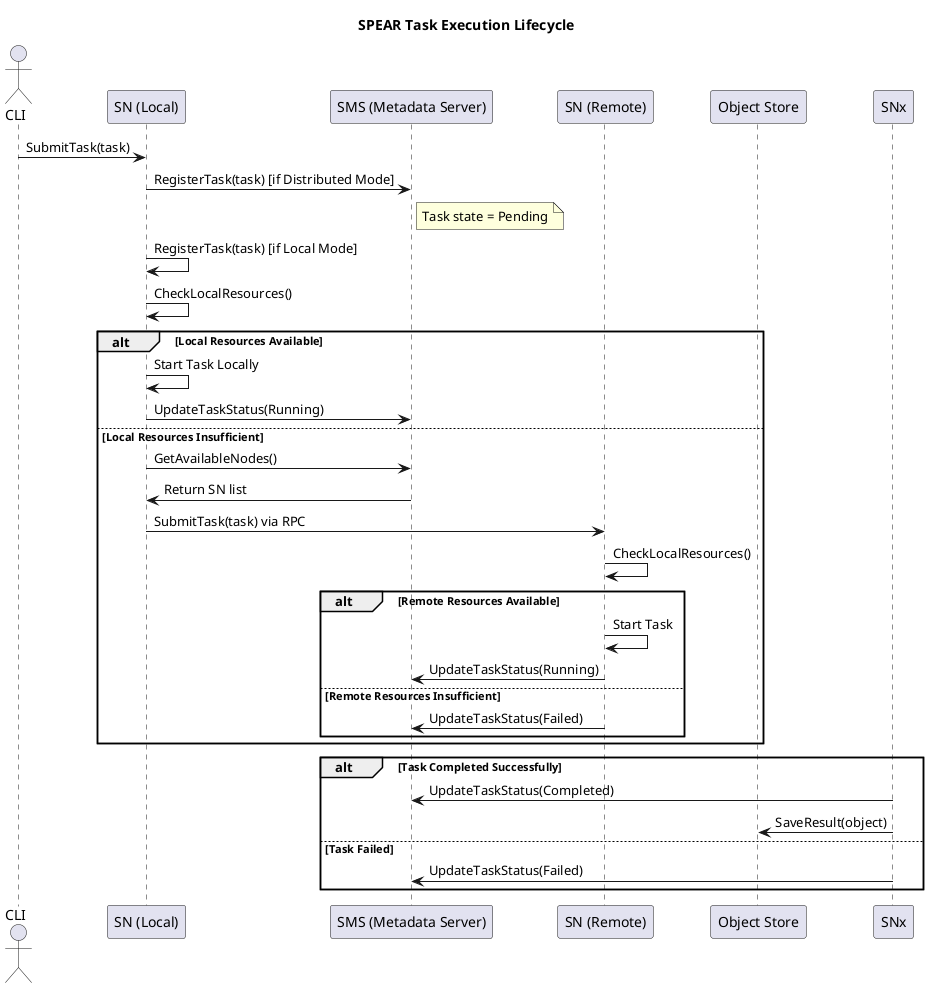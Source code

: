 @startuml
title SPEAR Task Execution Lifecycle

actor CLI
participant "SN (Local)" as SN1
participant "SMS (Metadata Server)" as SMS
participant "SN (Remote)" as SN2
participant "Object Store" as Store

CLI -> SN1 : SubmitTask(task)
SN1 -> SMS : RegisterTask(task) [if Distributed Mode]
note right of SMS : Task state = Pending
SN1 -> SN1 : RegisterTask(task) [if Local Mode]

SN1 -> SN1 : CheckLocalResources()

alt Local Resources Available
    SN1 -> SN1 : Start Task Locally
    SN1 -> SMS : UpdateTaskStatus(Running)
else Local Resources Insufficient
    SN1 -> SMS : GetAvailableNodes()
    SMS -> SN1 : Return SN list
    SN1 -> SN2 : SubmitTask(task) via RPC
    SN2 -> SN2 : CheckLocalResources()
    alt Remote Resources Available
        SN2 -> SN2 : Start Task
        SN2 -> SMS : UpdateTaskStatus(Running)
    else Remote Resources Insufficient
        SN2 -> SMS : UpdateTaskStatus(Failed)
    end
end

alt Task Completed Successfully
    SNx -> SMS : UpdateTaskStatus(Completed)
    SNx -> Store : SaveResult(object)
else Task Failed
    SNx -> SMS : UpdateTaskStatus(Failed)
end

@enduml